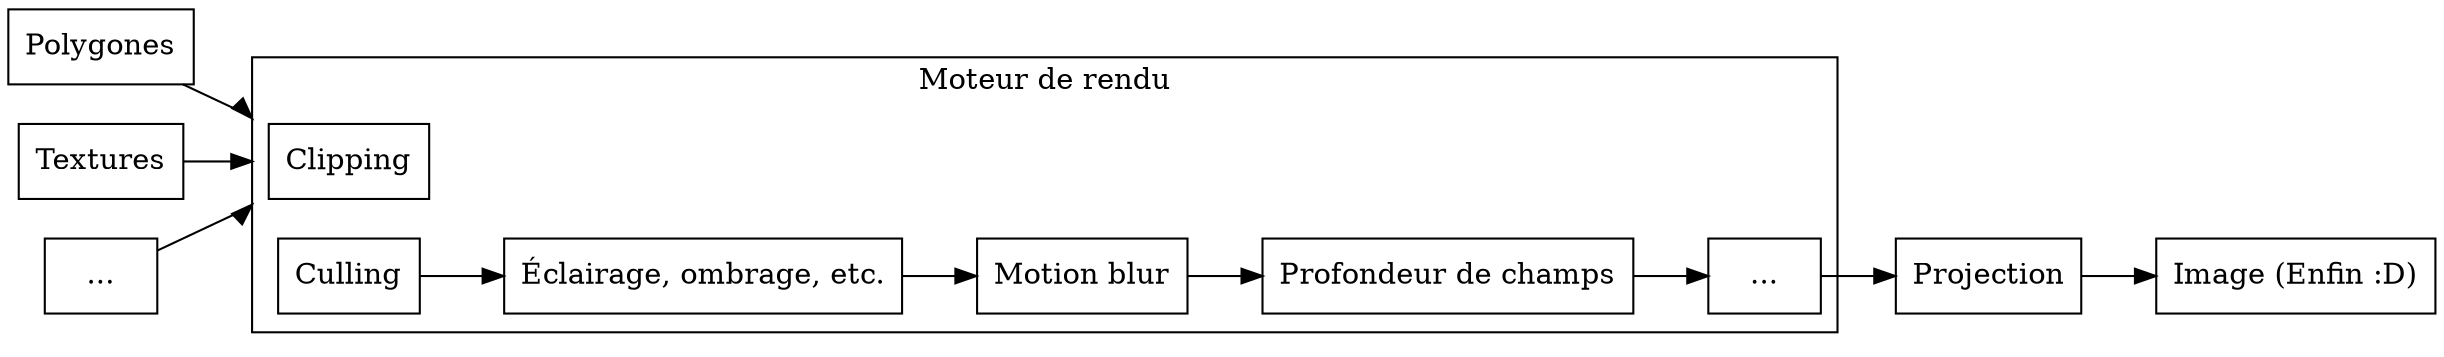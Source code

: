 digraph G {
  node [shape=record];
  compound=true;
  rankdir=LR;
  ranksep=0.5;

  polygones [label="Polygones"];
  textures [label="Textures"];
  others [label="..."];
  projection [label="Projection"];
  image [label="Image (Enfin :D)"];

  polygones -> clipping [lhead=cluster1];
  textures -> clipping [lhead=cluster1];
  others -> clipping [lhead=cluster1];

   subgraph cluster1 {
    label="Moteur de rendu";

    clipping [label="Clipping"]
    culling [label="Culling"];
    lighting [label="Éclairage, ombrage, etc."];
    dof [label="Profondeur de champs"];
    motion_blur [label="Motion blur"];
    others_2 [label="..."];

    culling -> lighting ->  motion_blur -> dof -> others_2;
   }

  others_2 -> projection;
  projection -> image;
}
